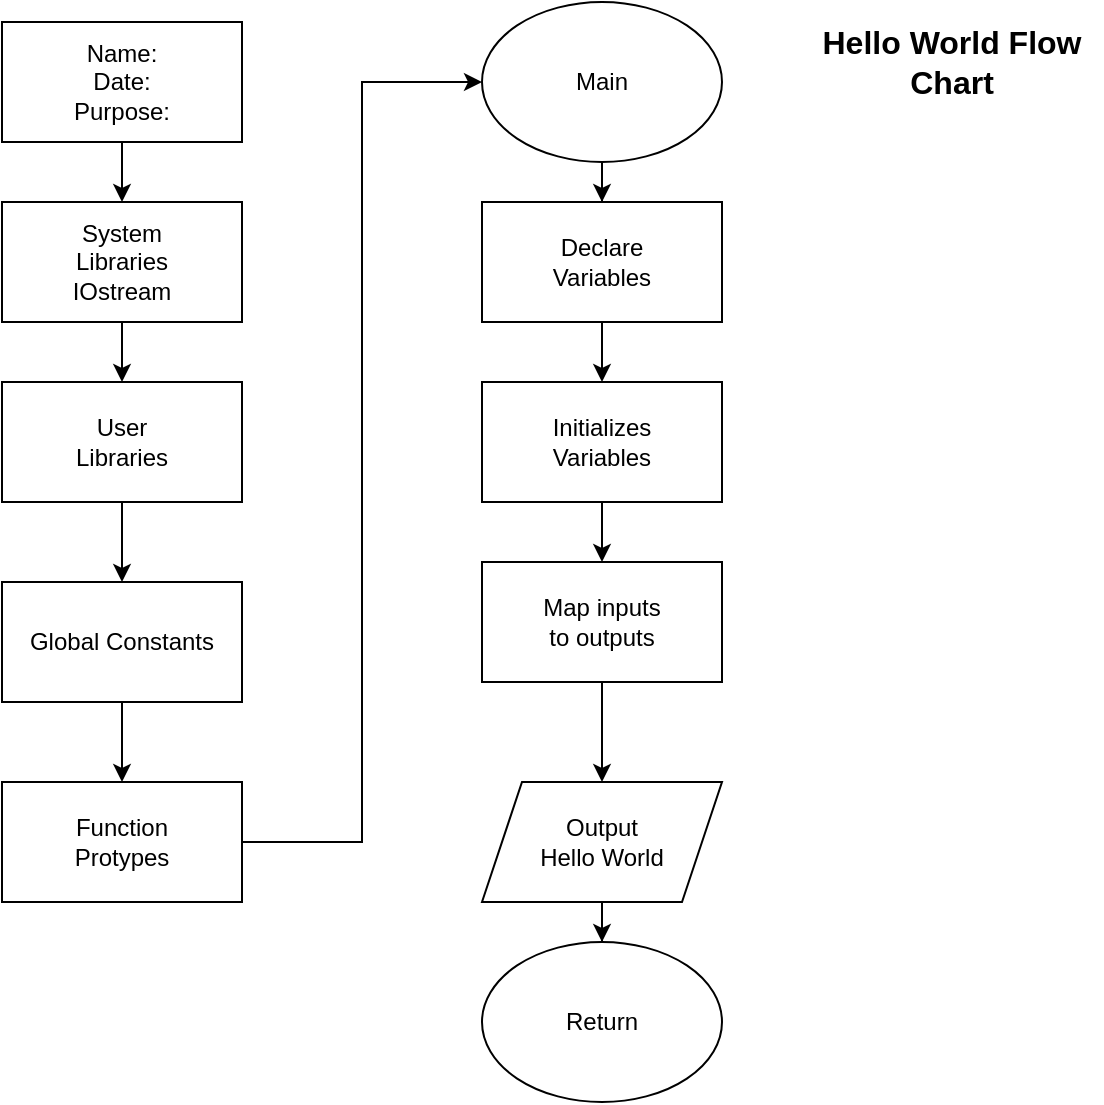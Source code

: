 <mxfile version="17.4.5" type="device"><diagram id="-J0sJtnRTPNWi8EUuSfE" name="Page-1"><mxGraphModel dx="590" dy="700" grid="1" gridSize="10" guides="1" tooltips="1" connect="1" arrows="1" fold="1" page="1" pageScale="1" pageWidth="850" pageHeight="1100" math="0" shadow="0"><root><mxCell id="0"/><mxCell id="1" parent="0"/><mxCell id="ari96JeNEaycfB6JhmXW-3" value="" style="edgeStyle=orthogonalEdgeStyle;rounded=0;orthogonalLoop=1;jettySize=auto;html=1;" edge="1" parent="1" source="ari96JeNEaycfB6JhmXW-1" target="ari96JeNEaycfB6JhmXW-2"><mxGeometry relative="1" as="geometry"/></mxCell><mxCell id="ari96JeNEaycfB6JhmXW-1" value="Name:&lt;br&gt;Date:&lt;br&gt;Purpose:" style="rounded=0;whiteSpace=wrap;html=1;strokeColor=#000000;" vertex="1" parent="1"><mxGeometry x="20" y="30" width="120" height="60" as="geometry"/></mxCell><mxCell id="ari96JeNEaycfB6JhmXW-8" value="" style="edgeStyle=orthogonalEdgeStyle;rounded=0;orthogonalLoop=1;jettySize=auto;html=1;" edge="1" parent="1" source="ari96JeNEaycfB6JhmXW-2" target="ari96JeNEaycfB6JhmXW-5"><mxGeometry relative="1" as="geometry"/></mxCell><mxCell id="ari96JeNEaycfB6JhmXW-2" value="System&lt;br&gt;Libraries&lt;br&gt;IOstream" style="rounded=0;whiteSpace=wrap;html=1;strokeColor=#000000;" vertex="1" parent="1"><mxGeometry x="20" y="120" width="120" height="60" as="geometry"/></mxCell><mxCell id="ari96JeNEaycfB6JhmXW-4" value="" style="edgeStyle=orthogonalEdgeStyle;rounded=0;orthogonalLoop=1;jettySize=auto;html=1;" edge="1" source="ari96JeNEaycfB6JhmXW-5" target="ari96JeNEaycfB6JhmXW-6" parent="1"><mxGeometry relative="1" as="geometry"/></mxCell><mxCell id="ari96JeNEaycfB6JhmXW-5" value="User&lt;br&gt;Libraries" style="rounded=0;whiteSpace=wrap;html=1;strokeColor=#000000;" vertex="1" parent="1"><mxGeometry x="20" y="210" width="120" height="60" as="geometry"/></mxCell><mxCell id="ari96JeNEaycfB6JhmXW-12" value="" style="edgeStyle=orthogonalEdgeStyle;rounded=0;orthogonalLoop=1;jettySize=auto;html=1;" edge="1" parent="1" source="ari96JeNEaycfB6JhmXW-6" target="ari96JeNEaycfB6JhmXW-10"><mxGeometry relative="1" as="geometry"/></mxCell><mxCell id="ari96JeNEaycfB6JhmXW-6" value="Global Constants" style="rounded=0;whiteSpace=wrap;html=1;strokeColor=#000000;" vertex="1" parent="1"><mxGeometry x="20" y="310" width="120" height="60" as="geometry"/></mxCell><mxCell id="ari96JeNEaycfB6JhmXW-9" value="" style="edgeStyle=orthogonalEdgeStyle;rounded=0;orthogonalLoop=1;jettySize=auto;html=1;entryX=0;entryY=0.5;entryDx=0;entryDy=0;" edge="1" parent="1" source="ari96JeNEaycfB6JhmXW-10" target="ari96JeNEaycfB6JhmXW-13"><mxGeometry relative="1" as="geometry"><mxPoint x="80" y="510" as="targetPoint"/></mxGeometry></mxCell><mxCell id="ari96JeNEaycfB6JhmXW-10" value="Function&lt;br&gt;Protypes" style="rounded=0;whiteSpace=wrap;html=1;strokeColor=#000000;" vertex="1" parent="1"><mxGeometry x="20" y="410" width="120" height="60" as="geometry"/></mxCell><mxCell id="ari96JeNEaycfB6JhmXW-17" value="" style="edgeStyle=orthogonalEdgeStyle;rounded=0;orthogonalLoop=1;jettySize=auto;html=1;" edge="1" parent="1" source="ari96JeNEaycfB6JhmXW-13" target="ari96JeNEaycfB6JhmXW-15"><mxGeometry relative="1" as="geometry"/></mxCell><mxCell id="ari96JeNEaycfB6JhmXW-13" value="Main" style="ellipse;whiteSpace=wrap;html=1;strokeColor=#000000;" vertex="1" parent="1"><mxGeometry x="260" y="20" width="120" height="80" as="geometry"/></mxCell><mxCell id="ari96JeNEaycfB6JhmXW-14" value="" style="edgeStyle=orthogonalEdgeStyle;rounded=0;orthogonalLoop=1;jettySize=auto;html=1;" edge="1" parent="1" source="ari96JeNEaycfB6JhmXW-15" target="ari96JeNEaycfB6JhmXW-16"><mxGeometry relative="1" as="geometry"/></mxCell><mxCell id="ari96JeNEaycfB6JhmXW-15" value="Declare&lt;br&gt;Variables" style="rounded=0;whiteSpace=wrap;html=1;strokeColor=#000000;" vertex="1" parent="1"><mxGeometry x="260" y="120" width="120" height="60" as="geometry"/></mxCell><mxCell id="ari96JeNEaycfB6JhmXW-21" value="" style="edgeStyle=orthogonalEdgeStyle;rounded=0;orthogonalLoop=1;jettySize=auto;html=1;" edge="1" parent="1" source="ari96JeNEaycfB6JhmXW-16" target="ari96JeNEaycfB6JhmXW-19"><mxGeometry relative="1" as="geometry"/></mxCell><mxCell id="ari96JeNEaycfB6JhmXW-16" value="Initializes&lt;br&gt;Variables" style="rounded=0;whiteSpace=wrap;html=1;strokeColor=#000000;" vertex="1" parent="1"><mxGeometry x="260" y="210" width="120" height="60" as="geometry"/></mxCell><mxCell id="ari96JeNEaycfB6JhmXW-18" value="" style="edgeStyle=orthogonalEdgeStyle;rounded=0;orthogonalLoop=1;jettySize=auto;html=1;" edge="1" parent="1" source="ari96JeNEaycfB6JhmXW-19"><mxGeometry relative="1" as="geometry"><mxPoint x="320" y="410" as="targetPoint"/></mxGeometry></mxCell><mxCell id="ari96JeNEaycfB6JhmXW-19" value="Map inputs&lt;br&gt;to outputs" style="rounded=0;whiteSpace=wrap;html=1;strokeColor=#000000;" vertex="1" parent="1"><mxGeometry x="260" y="300" width="120" height="60" as="geometry"/></mxCell><mxCell id="ari96JeNEaycfB6JhmXW-24" value="" style="edgeStyle=orthogonalEdgeStyle;rounded=0;orthogonalLoop=1;jettySize=auto;html=1;" edge="1" parent="1" source="ari96JeNEaycfB6JhmXW-22" target="ari96JeNEaycfB6JhmXW-23"><mxGeometry relative="1" as="geometry"/></mxCell><mxCell id="ari96JeNEaycfB6JhmXW-22" value="Output&lt;br&gt;Hello World" style="shape=parallelogram;perimeter=parallelogramPerimeter;whiteSpace=wrap;html=1;fixedSize=1;strokeColor=#000000;" vertex="1" parent="1"><mxGeometry x="260" y="410" width="120" height="60" as="geometry"/></mxCell><mxCell id="ari96JeNEaycfB6JhmXW-23" value="Return" style="ellipse;whiteSpace=wrap;html=1;strokeColor=#000000;" vertex="1" parent="1"><mxGeometry x="260" y="490" width="120" height="80" as="geometry"/></mxCell><mxCell id="ari96JeNEaycfB6JhmXW-25" value="Hello World Flow Chart" style="text;html=1;strokeColor=none;fillColor=none;align=center;verticalAlign=middle;whiteSpace=wrap;rounded=0;fontStyle=1;fontSize=16;" vertex="1" parent="1"><mxGeometry x="420" y="20" width="150" height="60" as="geometry"/></mxCell></root></mxGraphModel></diagram></mxfile>